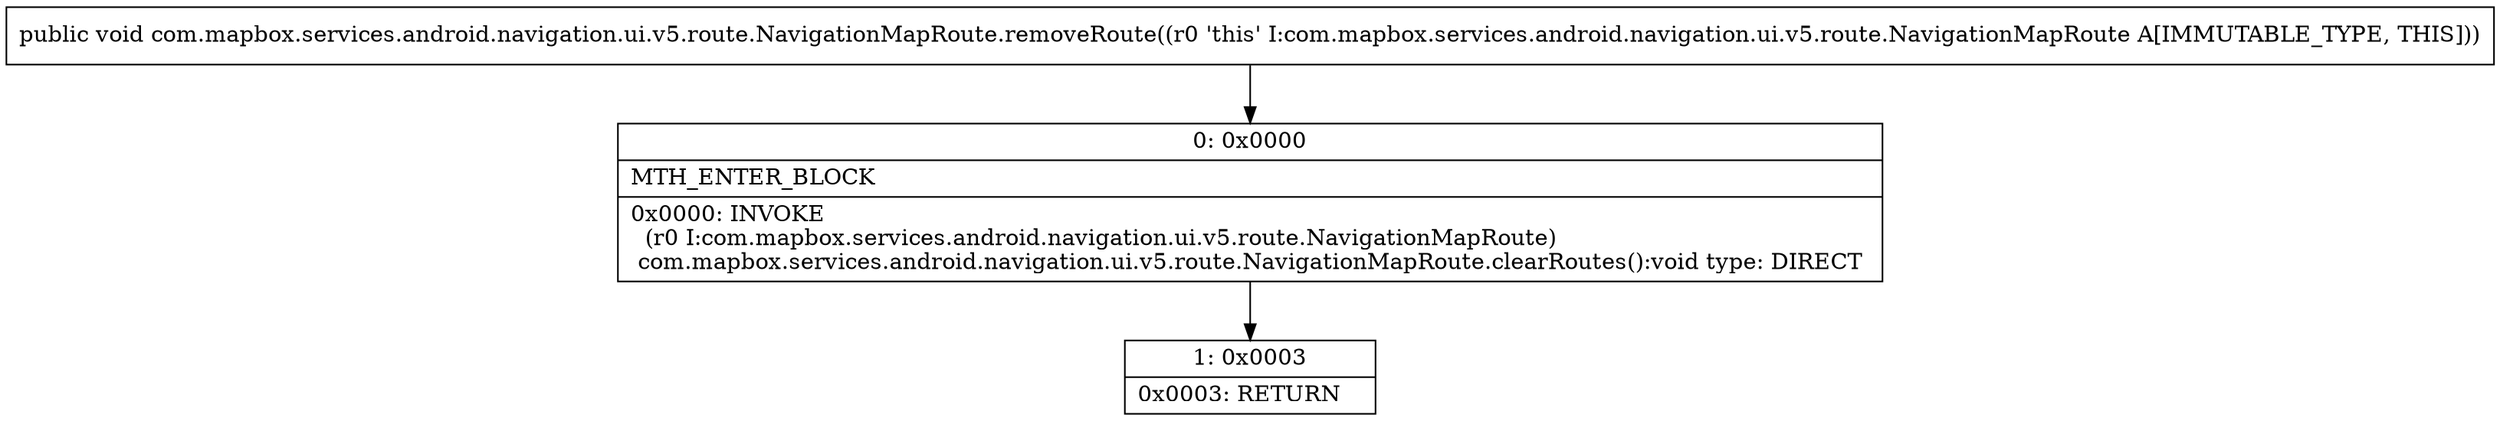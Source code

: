 digraph "CFG forcom.mapbox.services.android.navigation.ui.v5.route.NavigationMapRoute.removeRoute()V" {
Node_0 [shape=record,label="{0\:\ 0x0000|MTH_ENTER_BLOCK\l|0x0000: INVOKE  \l  (r0 I:com.mapbox.services.android.navigation.ui.v5.route.NavigationMapRoute)\l com.mapbox.services.android.navigation.ui.v5.route.NavigationMapRoute.clearRoutes():void type: DIRECT \l}"];
Node_1 [shape=record,label="{1\:\ 0x0003|0x0003: RETURN   \l}"];
MethodNode[shape=record,label="{public void com.mapbox.services.android.navigation.ui.v5.route.NavigationMapRoute.removeRoute((r0 'this' I:com.mapbox.services.android.navigation.ui.v5.route.NavigationMapRoute A[IMMUTABLE_TYPE, THIS])) }"];
MethodNode -> Node_0;
Node_0 -> Node_1;
}

